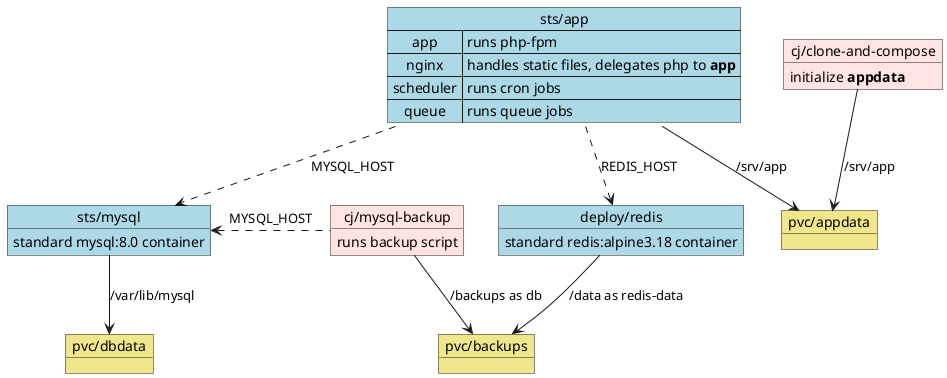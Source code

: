 @@startuml cgwi-php-helm

map "sts/app" as app #LightBlue {
    app => runs php-fpm
    nginx => handles static files, delegates php to **app**
    scheduler => runs cron jobs
    queue => runs queue jobs
}

object "pvc/appdata" as appdata #Khaki

object "sts/mysql" as mysql #LightBlue {
    standard mysql:8.0 container
}

object "pvc/dbdata" as dbdata #Khaki

object "deploy/redis" as redis #LightBlue {
    standard redis:alpine3.18 container
}

object "pvc/backups" as backups #Khaki

object "cj/clone-and-compose" as cjclonecompose #MistyRose {
    initialize **appdata**
}

object "cj/mysql-backup" as cjmysqlbackup #MistyRose {
    runs backup script
}

app --> appdata : /srv/app
mysql --> dbdata : /var/lib/mysql
redis --> backups : /data as redis-data
cjmysqlbackup --> backups : /backups as db
cjclonecompose --> appdata : /srv/app

cjmysqlbackup .left.> mysql : MYSQL_HOST
app .down.> mysql : MYSQL_HOST
app .down.> redis : REDIS_HOST

@@enduml
